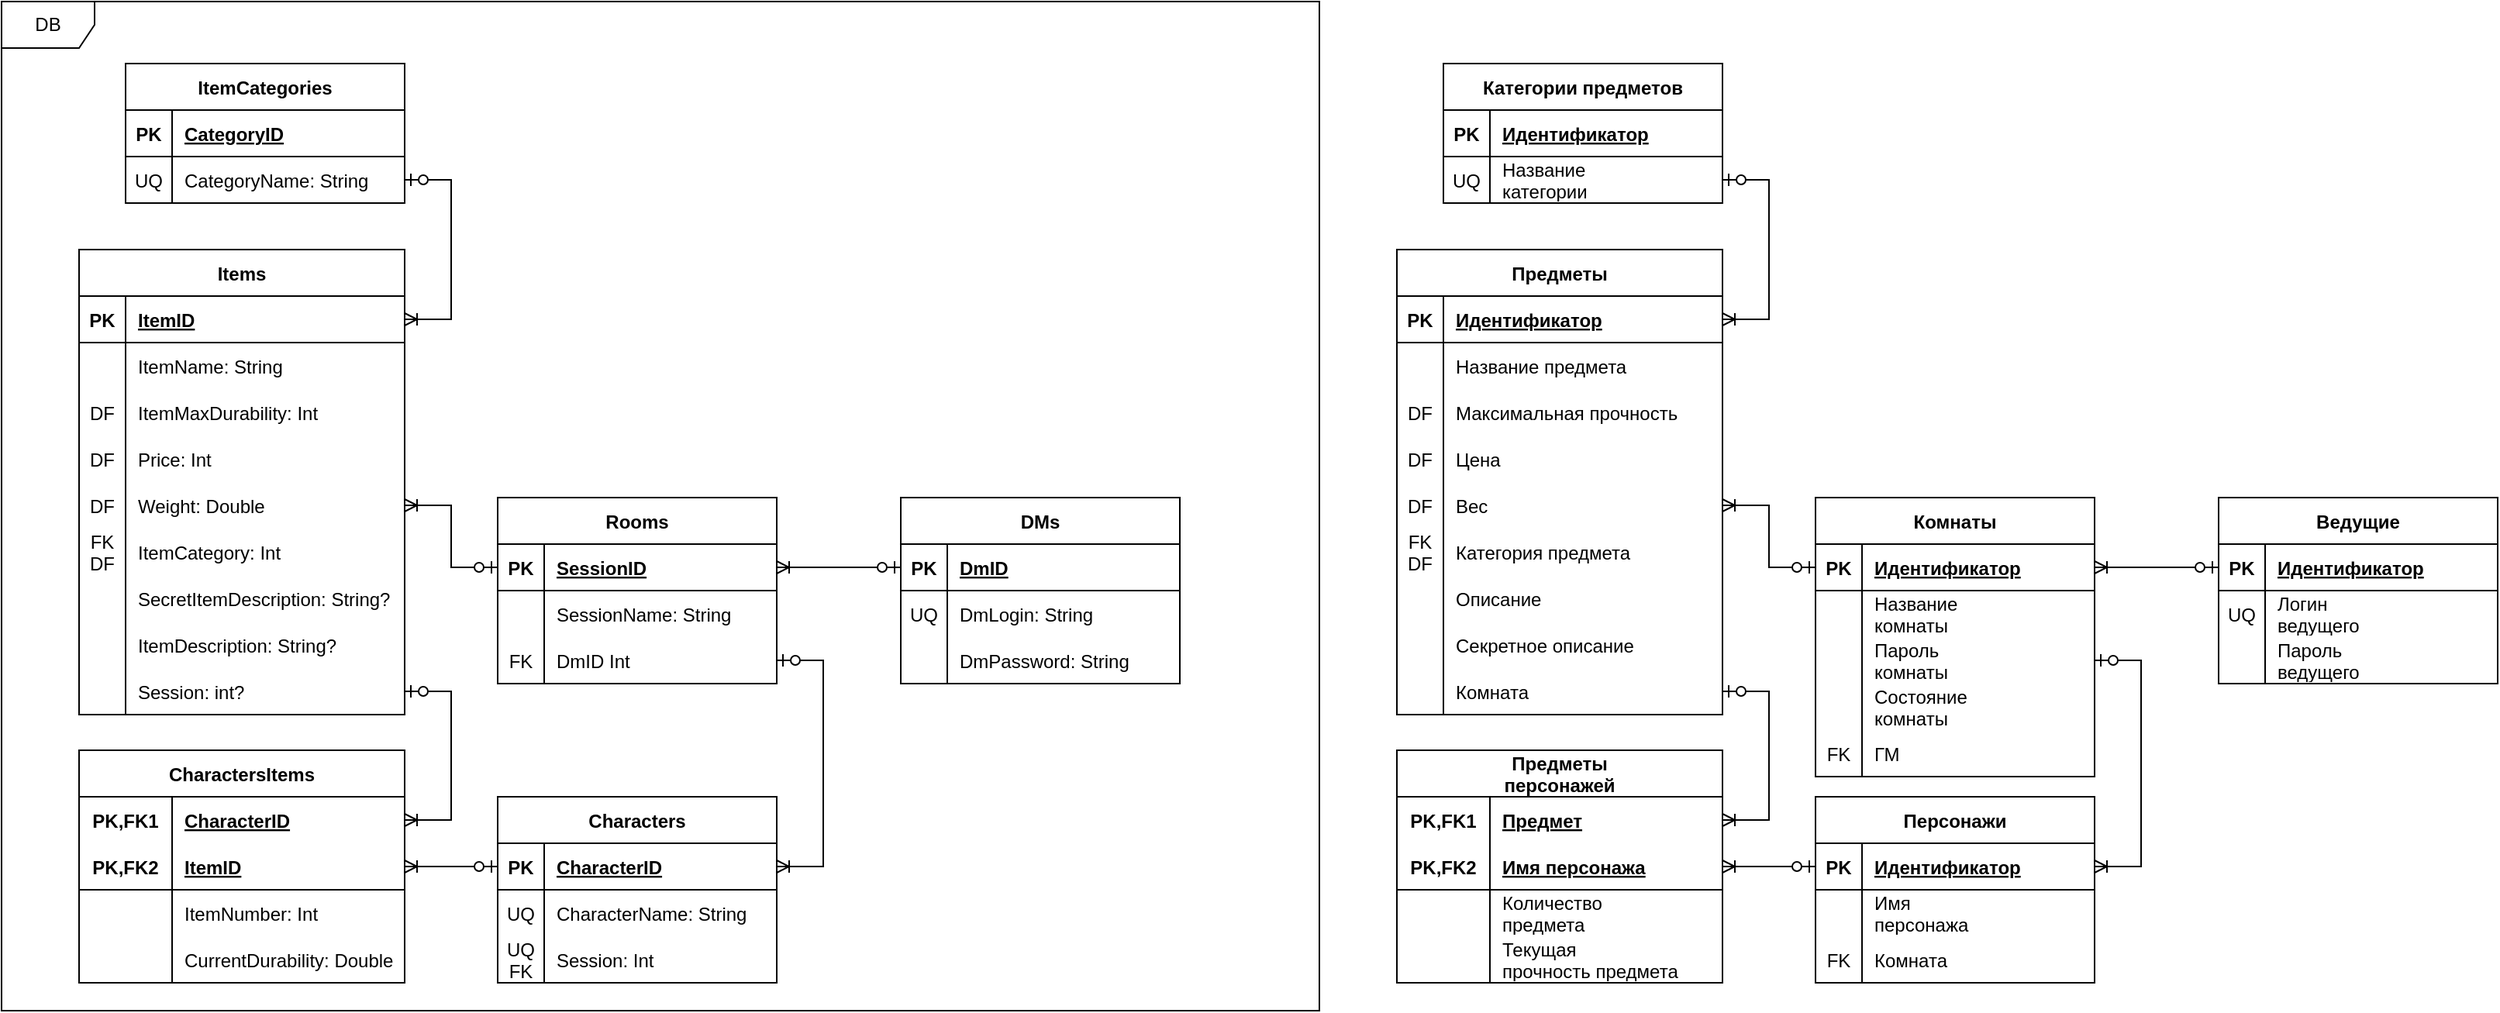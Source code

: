 <mxfile version="21.3.8" type="device">
  <diagram name="Page-1" id="c4acf3e9-155e-7222-9cf6-157b1a14988f">
    <mxGraphModel dx="1155" dy="653" grid="0" gridSize="10" guides="1" tooltips="1" connect="1" arrows="1" fold="1" page="1" pageScale="1" pageWidth="850" pageHeight="1100" background="none" math="0" shadow="0">
      <root>
        <mxCell id="0" />
        <mxCell id="1" parent="0" />
        <mxCell id="YHHfuSLydvviwbBUo5Nz-66" value="DB" style="shape=umlFrame;whiteSpace=wrap;html=1;" parent="1" vertex="1">
          <mxGeometry width="850" height="651" as="geometry" />
        </mxCell>
        <mxCell id="YHHfuSLydvviwbBUo5Nz-67" value="ItemCategories" style="shape=table;startSize=30;container=1;collapsible=1;childLayout=tableLayout;fixedRows=1;rowLines=0;fontStyle=1;align=center;resizeLast=1;" parent="1" vertex="1">
          <mxGeometry x="80" y="40" width="180" height="90" as="geometry" />
        </mxCell>
        <mxCell id="YHHfuSLydvviwbBUo5Nz-68" value="" style="shape=tableRow;horizontal=0;startSize=0;swimlaneHead=0;swimlaneBody=0;fillColor=none;collapsible=0;dropTarget=0;points=[[0,0.5],[1,0.5]];portConstraint=eastwest;top=0;left=0;right=0;bottom=1;" parent="YHHfuSLydvviwbBUo5Nz-67" vertex="1">
          <mxGeometry y="30" width="180" height="30" as="geometry" />
        </mxCell>
        <mxCell id="YHHfuSLydvviwbBUo5Nz-69" value="PK" style="shape=partialRectangle;connectable=0;fillColor=none;top=0;left=0;bottom=0;right=0;fontStyle=1;overflow=hidden;" parent="YHHfuSLydvviwbBUo5Nz-68" vertex="1">
          <mxGeometry width="30" height="30" as="geometry">
            <mxRectangle width="30" height="30" as="alternateBounds" />
          </mxGeometry>
        </mxCell>
        <mxCell id="YHHfuSLydvviwbBUo5Nz-70" value="CategoryID" style="shape=partialRectangle;connectable=0;fillColor=none;top=0;left=0;bottom=0;right=0;align=left;spacingLeft=6;fontStyle=5;overflow=hidden;" parent="YHHfuSLydvviwbBUo5Nz-68" vertex="1">
          <mxGeometry x="30" width="150" height="30" as="geometry">
            <mxRectangle width="150" height="30" as="alternateBounds" />
          </mxGeometry>
        </mxCell>
        <mxCell id="YHHfuSLydvviwbBUo5Nz-71" value="" style="shape=tableRow;horizontal=0;startSize=0;swimlaneHead=0;swimlaneBody=0;fillColor=none;collapsible=0;dropTarget=0;points=[[0,0.5],[1,0.5]];portConstraint=eastwest;top=0;left=0;right=0;bottom=0;" parent="YHHfuSLydvviwbBUo5Nz-67" vertex="1">
          <mxGeometry y="60" width="180" height="30" as="geometry" />
        </mxCell>
        <mxCell id="YHHfuSLydvviwbBUo5Nz-72" value="UQ" style="shape=partialRectangle;connectable=0;fillColor=none;top=0;left=0;bottom=0;right=0;editable=1;overflow=hidden;" parent="YHHfuSLydvviwbBUo5Nz-71" vertex="1">
          <mxGeometry width="30" height="30" as="geometry">
            <mxRectangle width="30" height="30" as="alternateBounds" />
          </mxGeometry>
        </mxCell>
        <mxCell id="YHHfuSLydvviwbBUo5Nz-73" value="CategoryName: String" style="shape=partialRectangle;connectable=0;fillColor=none;top=0;left=0;bottom=0;right=0;align=left;spacingLeft=6;overflow=hidden;" parent="YHHfuSLydvviwbBUo5Nz-71" vertex="1">
          <mxGeometry x="30" width="150" height="30" as="geometry">
            <mxRectangle width="150" height="30" as="alternateBounds" />
          </mxGeometry>
        </mxCell>
        <mxCell id="YHHfuSLydvviwbBUo5Nz-80" value="Items" style="shape=table;startSize=30;container=1;collapsible=1;childLayout=tableLayout;fixedRows=1;rowLines=0;fontStyle=1;align=center;resizeLast=1;" parent="1" vertex="1">
          <mxGeometry x="50" y="160" width="210" height="300" as="geometry" />
        </mxCell>
        <mxCell id="YHHfuSLydvviwbBUo5Nz-81" value="" style="shape=tableRow;horizontal=0;startSize=0;swimlaneHead=0;swimlaneBody=0;fillColor=none;collapsible=0;dropTarget=0;points=[[0,0.5],[1,0.5]];portConstraint=eastwest;top=0;left=0;right=0;bottom=1;" parent="YHHfuSLydvviwbBUo5Nz-80" vertex="1">
          <mxGeometry y="30" width="210" height="30" as="geometry" />
        </mxCell>
        <mxCell id="YHHfuSLydvviwbBUo5Nz-82" value="PK" style="shape=partialRectangle;connectable=0;fillColor=none;top=0;left=0;bottom=0;right=0;fontStyle=1;overflow=hidden;" parent="YHHfuSLydvviwbBUo5Nz-81" vertex="1">
          <mxGeometry width="30" height="30" as="geometry">
            <mxRectangle width="30" height="30" as="alternateBounds" />
          </mxGeometry>
        </mxCell>
        <mxCell id="YHHfuSLydvviwbBUo5Nz-83" value="ItemID" style="shape=partialRectangle;connectable=0;fillColor=none;top=0;left=0;bottom=0;right=0;align=left;spacingLeft=6;fontStyle=5;overflow=hidden;" parent="YHHfuSLydvviwbBUo5Nz-81" vertex="1">
          <mxGeometry x="30" width="180" height="30" as="geometry">
            <mxRectangle width="180" height="30" as="alternateBounds" />
          </mxGeometry>
        </mxCell>
        <mxCell id="YHHfuSLydvviwbBUo5Nz-84" value="" style="shape=tableRow;horizontal=0;startSize=0;swimlaneHead=0;swimlaneBody=0;fillColor=none;collapsible=0;dropTarget=0;points=[[0,0.5],[1,0.5]];portConstraint=eastwest;top=0;left=0;right=0;bottom=0;" parent="YHHfuSLydvviwbBUo5Nz-80" vertex="1">
          <mxGeometry y="60" width="210" height="30" as="geometry" />
        </mxCell>
        <mxCell id="YHHfuSLydvviwbBUo5Nz-85" value="" style="shape=partialRectangle;connectable=0;fillColor=none;top=0;left=0;bottom=0;right=0;editable=1;overflow=hidden;" parent="YHHfuSLydvviwbBUo5Nz-84" vertex="1">
          <mxGeometry width="30" height="30" as="geometry">
            <mxRectangle width="30" height="30" as="alternateBounds" />
          </mxGeometry>
        </mxCell>
        <mxCell id="YHHfuSLydvviwbBUo5Nz-86" value="ItemName: String" style="shape=partialRectangle;connectable=0;fillColor=none;top=0;left=0;bottom=0;right=0;align=left;spacingLeft=6;overflow=hidden;" parent="YHHfuSLydvviwbBUo5Nz-84" vertex="1">
          <mxGeometry x="30" width="180" height="30" as="geometry">
            <mxRectangle width="180" height="30" as="alternateBounds" />
          </mxGeometry>
        </mxCell>
        <mxCell id="YHHfuSLydvviwbBUo5Nz-87" value="" style="shape=tableRow;horizontal=0;startSize=0;swimlaneHead=0;swimlaneBody=0;fillColor=none;collapsible=0;dropTarget=0;points=[[0,0.5],[1,0.5]];portConstraint=eastwest;top=0;left=0;right=0;bottom=0;" parent="YHHfuSLydvviwbBUo5Nz-80" vertex="1">
          <mxGeometry y="90" width="210" height="30" as="geometry" />
        </mxCell>
        <mxCell id="YHHfuSLydvviwbBUo5Nz-88" value="DF" style="shape=partialRectangle;connectable=0;fillColor=none;top=0;left=0;bottom=0;right=0;editable=1;overflow=hidden;" parent="YHHfuSLydvviwbBUo5Nz-87" vertex="1">
          <mxGeometry width="30" height="30" as="geometry">
            <mxRectangle width="30" height="30" as="alternateBounds" />
          </mxGeometry>
        </mxCell>
        <mxCell id="YHHfuSLydvviwbBUo5Nz-89" value="ItemMaxDurability: Int" style="shape=partialRectangle;connectable=0;fillColor=none;top=0;left=0;bottom=0;right=0;align=left;spacingLeft=6;overflow=hidden;" parent="YHHfuSLydvviwbBUo5Nz-87" vertex="1">
          <mxGeometry x="30" width="180" height="30" as="geometry">
            <mxRectangle width="180" height="30" as="alternateBounds" />
          </mxGeometry>
        </mxCell>
        <mxCell id="YHHfuSLydvviwbBUo5Nz-90" value="" style="shape=tableRow;horizontal=0;startSize=0;swimlaneHead=0;swimlaneBody=0;fillColor=none;collapsible=0;dropTarget=0;points=[[0,0.5],[1,0.5]];portConstraint=eastwest;top=0;left=0;right=0;bottom=0;" parent="YHHfuSLydvviwbBUo5Nz-80" vertex="1">
          <mxGeometry y="120" width="210" height="30" as="geometry" />
        </mxCell>
        <mxCell id="YHHfuSLydvviwbBUo5Nz-91" value="DF" style="shape=partialRectangle;connectable=0;fillColor=none;top=0;left=0;bottom=0;right=0;editable=1;overflow=hidden;" parent="YHHfuSLydvviwbBUo5Nz-90" vertex="1">
          <mxGeometry width="30" height="30" as="geometry">
            <mxRectangle width="30" height="30" as="alternateBounds" />
          </mxGeometry>
        </mxCell>
        <mxCell id="YHHfuSLydvviwbBUo5Nz-92" value="Price: Int" style="shape=partialRectangle;connectable=0;fillColor=none;top=0;left=0;bottom=0;right=0;align=left;spacingLeft=6;overflow=hidden;" parent="YHHfuSLydvviwbBUo5Nz-90" vertex="1">
          <mxGeometry x="30" width="180" height="30" as="geometry">
            <mxRectangle width="180" height="30" as="alternateBounds" />
          </mxGeometry>
        </mxCell>
        <mxCell id="YHHfuSLydvviwbBUo5Nz-93" value="" style="shape=tableRow;horizontal=0;startSize=0;swimlaneHead=0;swimlaneBody=0;fillColor=none;collapsible=0;dropTarget=0;points=[[0,0.5],[1,0.5]];portConstraint=eastwest;top=0;left=0;right=0;bottom=0;" parent="YHHfuSLydvviwbBUo5Nz-80" vertex="1">
          <mxGeometry y="150" width="210" height="30" as="geometry" />
        </mxCell>
        <mxCell id="YHHfuSLydvviwbBUo5Nz-94" value="DF" style="shape=partialRectangle;connectable=0;fillColor=none;top=0;left=0;bottom=0;right=0;editable=1;overflow=hidden;" parent="YHHfuSLydvviwbBUo5Nz-93" vertex="1">
          <mxGeometry width="30" height="30" as="geometry">
            <mxRectangle width="30" height="30" as="alternateBounds" />
          </mxGeometry>
        </mxCell>
        <mxCell id="YHHfuSLydvviwbBUo5Nz-95" value="Weight: Double" style="shape=partialRectangle;connectable=0;fillColor=none;top=0;left=0;bottom=0;right=0;align=left;spacingLeft=6;overflow=hidden;" parent="YHHfuSLydvviwbBUo5Nz-93" vertex="1">
          <mxGeometry x="30" width="180" height="30" as="geometry">
            <mxRectangle width="180" height="30" as="alternateBounds" />
          </mxGeometry>
        </mxCell>
        <mxCell id="YHHfuSLydvviwbBUo5Nz-96" value="" style="shape=tableRow;horizontal=0;startSize=0;swimlaneHead=0;swimlaneBody=0;fillColor=none;collapsible=0;dropTarget=0;points=[[0,0.5],[1,0.5]];portConstraint=eastwest;top=0;left=0;right=0;bottom=0;" parent="YHHfuSLydvviwbBUo5Nz-80" vertex="1">
          <mxGeometry y="180" width="210" height="30" as="geometry" />
        </mxCell>
        <mxCell id="YHHfuSLydvviwbBUo5Nz-97" value="FK&#xa;DF" style="shape=partialRectangle;connectable=0;fillColor=none;top=0;left=0;bottom=0;right=0;editable=1;overflow=hidden;" parent="YHHfuSLydvviwbBUo5Nz-96" vertex="1">
          <mxGeometry width="30" height="30" as="geometry">
            <mxRectangle width="30" height="30" as="alternateBounds" />
          </mxGeometry>
        </mxCell>
        <mxCell id="YHHfuSLydvviwbBUo5Nz-98" value="ItemCategory: Int" style="shape=partialRectangle;connectable=0;fillColor=none;top=0;left=0;bottom=0;right=0;align=left;spacingLeft=6;overflow=hidden;" parent="YHHfuSLydvviwbBUo5Nz-96" vertex="1">
          <mxGeometry x="30" width="180" height="30" as="geometry">
            <mxRectangle width="180" height="30" as="alternateBounds" />
          </mxGeometry>
        </mxCell>
        <mxCell id="5GeJG0-YzMfBoGwI85q9-1" value="" style="shape=tableRow;horizontal=0;startSize=0;swimlaneHead=0;swimlaneBody=0;fillColor=none;collapsible=0;dropTarget=0;points=[[0,0.5],[1,0.5]];portConstraint=eastwest;top=0;left=0;right=0;bottom=0;" parent="YHHfuSLydvviwbBUo5Nz-80" vertex="1">
          <mxGeometry y="210" width="210" height="30" as="geometry" />
        </mxCell>
        <mxCell id="5GeJG0-YzMfBoGwI85q9-2" value="" style="shape=partialRectangle;connectable=0;fillColor=none;top=0;left=0;bottom=0;right=0;editable=1;overflow=hidden;" parent="5GeJG0-YzMfBoGwI85q9-1" vertex="1">
          <mxGeometry width="30" height="30" as="geometry">
            <mxRectangle width="30" height="30" as="alternateBounds" />
          </mxGeometry>
        </mxCell>
        <mxCell id="5GeJG0-YzMfBoGwI85q9-3" value="SecretItemDescription: String?" style="shape=partialRectangle;connectable=0;fillColor=none;top=0;left=0;bottom=0;right=0;align=left;spacingLeft=6;overflow=hidden;" parent="5GeJG0-YzMfBoGwI85q9-1" vertex="1">
          <mxGeometry x="30" width="180" height="30" as="geometry">
            <mxRectangle width="180" height="30" as="alternateBounds" />
          </mxGeometry>
        </mxCell>
        <mxCell id="YHHfuSLydvviwbBUo5Nz-99" value="" style="shape=tableRow;horizontal=0;startSize=0;swimlaneHead=0;swimlaneBody=0;fillColor=none;collapsible=0;dropTarget=0;points=[[0,0.5],[1,0.5]];portConstraint=eastwest;top=0;left=0;right=0;bottom=0;" parent="YHHfuSLydvviwbBUo5Nz-80" vertex="1">
          <mxGeometry y="240" width="210" height="30" as="geometry" />
        </mxCell>
        <mxCell id="YHHfuSLydvviwbBUo5Nz-100" value="" style="shape=partialRectangle;connectable=0;fillColor=none;top=0;left=0;bottom=0;right=0;editable=1;overflow=hidden;" parent="YHHfuSLydvviwbBUo5Nz-99" vertex="1">
          <mxGeometry width="30" height="30" as="geometry">
            <mxRectangle width="30" height="30" as="alternateBounds" />
          </mxGeometry>
        </mxCell>
        <mxCell id="YHHfuSLydvviwbBUo5Nz-101" value="ItemDescription: String?" style="shape=partialRectangle;connectable=0;fillColor=none;top=0;left=0;bottom=0;right=0;align=left;spacingLeft=6;overflow=hidden;" parent="YHHfuSLydvviwbBUo5Nz-99" vertex="1">
          <mxGeometry x="30" width="180" height="30" as="geometry">
            <mxRectangle width="180" height="30" as="alternateBounds" />
          </mxGeometry>
        </mxCell>
        <mxCell id="V3G9GHO6WLekc8sgnRj2-1" value="" style="shape=tableRow;horizontal=0;startSize=0;swimlaneHead=0;swimlaneBody=0;fillColor=none;collapsible=0;dropTarget=0;points=[[0,0.5],[1,0.5]];portConstraint=eastwest;top=0;left=0;right=0;bottom=0;" parent="YHHfuSLydvviwbBUo5Nz-80" vertex="1">
          <mxGeometry y="270" width="210" height="30" as="geometry" />
        </mxCell>
        <mxCell id="V3G9GHO6WLekc8sgnRj2-2" value="" style="shape=partialRectangle;connectable=0;fillColor=none;top=0;left=0;bottom=0;right=0;editable=1;overflow=hidden;" parent="V3G9GHO6WLekc8sgnRj2-1" vertex="1">
          <mxGeometry width="30" height="30" as="geometry">
            <mxRectangle width="30" height="30" as="alternateBounds" />
          </mxGeometry>
        </mxCell>
        <mxCell id="V3G9GHO6WLekc8sgnRj2-3" value="Session: int?" style="shape=partialRectangle;connectable=0;fillColor=none;top=0;left=0;bottom=0;right=0;align=left;spacingLeft=6;overflow=hidden;" parent="V3G9GHO6WLekc8sgnRj2-1" vertex="1">
          <mxGeometry x="30" width="180" height="30" as="geometry">
            <mxRectangle width="180" height="30" as="alternateBounds" />
          </mxGeometry>
        </mxCell>
        <mxCell id="YHHfuSLydvviwbBUo5Nz-128" value="DMs" style="shape=table;startSize=30;container=1;collapsible=1;childLayout=tableLayout;fixedRows=1;rowLines=0;fontStyle=1;align=center;resizeLast=1;" parent="1" vertex="1">
          <mxGeometry x="580" y="320" width="180" height="120" as="geometry" />
        </mxCell>
        <mxCell id="YHHfuSLydvviwbBUo5Nz-129" value="" style="shape=tableRow;horizontal=0;startSize=0;swimlaneHead=0;swimlaneBody=0;fillColor=none;collapsible=0;dropTarget=0;points=[[0,0.5],[1,0.5]];portConstraint=eastwest;top=0;left=0;right=0;bottom=1;" parent="YHHfuSLydvviwbBUo5Nz-128" vertex="1">
          <mxGeometry y="30" width="180" height="30" as="geometry" />
        </mxCell>
        <mxCell id="YHHfuSLydvviwbBUo5Nz-130" value="PK" style="shape=partialRectangle;connectable=0;fillColor=none;top=0;left=0;bottom=0;right=0;fontStyle=1;overflow=hidden;" parent="YHHfuSLydvviwbBUo5Nz-129" vertex="1">
          <mxGeometry width="30" height="30" as="geometry">
            <mxRectangle width="30" height="30" as="alternateBounds" />
          </mxGeometry>
        </mxCell>
        <mxCell id="YHHfuSLydvviwbBUo5Nz-131" value="DmID" style="shape=partialRectangle;connectable=0;fillColor=none;top=0;left=0;bottom=0;right=0;align=left;spacingLeft=6;fontStyle=5;overflow=hidden;" parent="YHHfuSLydvviwbBUo5Nz-129" vertex="1">
          <mxGeometry x="30" width="150" height="30" as="geometry">
            <mxRectangle width="150" height="30" as="alternateBounds" />
          </mxGeometry>
        </mxCell>
        <mxCell id="YHHfuSLydvviwbBUo5Nz-132" value="" style="shape=tableRow;horizontal=0;startSize=0;swimlaneHead=0;swimlaneBody=0;fillColor=none;collapsible=0;dropTarget=0;points=[[0,0.5],[1,0.5]];portConstraint=eastwest;top=0;left=0;right=0;bottom=0;" parent="YHHfuSLydvviwbBUo5Nz-128" vertex="1">
          <mxGeometry y="60" width="180" height="30" as="geometry" />
        </mxCell>
        <mxCell id="YHHfuSLydvviwbBUo5Nz-133" value="UQ" style="shape=partialRectangle;connectable=0;fillColor=none;top=0;left=0;bottom=0;right=0;editable=1;overflow=hidden;" parent="YHHfuSLydvviwbBUo5Nz-132" vertex="1">
          <mxGeometry width="30" height="30" as="geometry">
            <mxRectangle width="30" height="30" as="alternateBounds" />
          </mxGeometry>
        </mxCell>
        <mxCell id="YHHfuSLydvviwbBUo5Nz-134" value="DmLogin: String" style="shape=partialRectangle;connectable=0;fillColor=none;top=0;left=0;bottom=0;right=0;align=left;spacingLeft=6;overflow=hidden;" parent="YHHfuSLydvviwbBUo5Nz-132" vertex="1">
          <mxGeometry x="30" width="150" height="30" as="geometry">
            <mxRectangle width="150" height="30" as="alternateBounds" />
          </mxGeometry>
        </mxCell>
        <mxCell id="YHHfuSLydvviwbBUo5Nz-135" value="" style="shape=tableRow;horizontal=0;startSize=0;swimlaneHead=0;swimlaneBody=0;fillColor=none;collapsible=0;dropTarget=0;points=[[0,0.5],[1,0.5]];portConstraint=eastwest;top=0;left=0;right=0;bottom=0;" parent="YHHfuSLydvviwbBUo5Nz-128" vertex="1">
          <mxGeometry y="90" width="180" height="30" as="geometry" />
        </mxCell>
        <mxCell id="YHHfuSLydvviwbBUo5Nz-136" value="" style="shape=partialRectangle;connectable=0;fillColor=none;top=0;left=0;bottom=0;right=0;editable=1;overflow=hidden;" parent="YHHfuSLydvviwbBUo5Nz-135" vertex="1">
          <mxGeometry width="30" height="30" as="geometry">
            <mxRectangle width="30" height="30" as="alternateBounds" />
          </mxGeometry>
        </mxCell>
        <mxCell id="YHHfuSLydvviwbBUo5Nz-137" value="DmPassword: String" style="shape=partialRectangle;connectable=0;fillColor=none;top=0;left=0;bottom=0;right=0;align=left;spacingLeft=6;overflow=hidden;" parent="YHHfuSLydvviwbBUo5Nz-135" vertex="1">
          <mxGeometry x="30" width="150" height="30" as="geometry">
            <mxRectangle width="150" height="30" as="alternateBounds" />
          </mxGeometry>
        </mxCell>
        <mxCell id="YHHfuSLydvviwbBUo5Nz-141" value="Rooms" style="shape=table;startSize=30;container=1;collapsible=1;childLayout=tableLayout;fixedRows=1;rowLines=0;fontStyle=1;align=center;resizeLast=1;" parent="1" vertex="1">
          <mxGeometry x="320" y="320" width="180" height="120" as="geometry" />
        </mxCell>
        <mxCell id="YHHfuSLydvviwbBUo5Nz-142" value="" style="shape=tableRow;horizontal=0;startSize=0;swimlaneHead=0;swimlaneBody=0;fillColor=none;collapsible=0;dropTarget=0;points=[[0,0.5],[1,0.5]];portConstraint=eastwest;top=0;left=0;right=0;bottom=1;" parent="YHHfuSLydvviwbBUo5Nz-141" vertex="1">
          <mxGeometry y="30" width="180" height="30" as="geometry" />
        </mxCell>
        <mxCell id="YHHfuSLydvviwbBUo5Nz-143" value="PK" style="shape=partialRectangle;connectable=0;fillColor=none;top=0;left=0;bottom=0;right=0;fontStyle=1;overflow=hidden;" parent="YHHfuSLydvviwbBUo5Nz-142" vertex="1">
          <mxGeometry width="30" height="30" as="geometry">
            <mxRectangle width="30" height="30" as="alternateBounds" />
          </mxGeometry>
        </mxCell>
        <mxCell id="YHHfuSLydvviwbBUo5Nz-144" value="SessionID" style="shape=partialRectangle;connectable=0;fillColor=none;top=0;left=0;bottom=0;right=0;align=left;spacingLeft=6;fontStyle=5;overflow=hidden;" parent="YHHfuSLydvviwbBUo5Nz-142" vertex="1">
          <mxGeometry x="30" width="150" height="30" as="geometry">
            <mxRectangle width="150" height="30" as="alternateBounds" />
          </mxGeometry>
        </mxCell>
        <mxCell id="YHHfuSLydvviwbBUo5Nz-145" value="" style="shape=tableRow;horizontal=0;startSize=0;swimlaneHead=0;swimlaneBody=0;fillColor=none;collapsible=0;dropTarget=0;points=[[0,0.5],[1,0.5]];portConstraint=eastwest;top=0;left=0;right=0;bottom=0;" parent="YHHfuSLydvviwbBUo5Nz-141" vertex="1">
          <mxGeometry y="60" width="180" height="30" as="geometry" />
        </mxCell>
        <mxCell id="YHHfuSLydvviwbBUo5Nz-146" value="" style="shape=partialRectangle;connectable=0;fillColor=none;top=0;left=0;bottom=0;right=0;editable=1;overflow=hidden;" parent="YHHfuSLydvviwbBUo5Nz-145" vertex="1">
          <mxGeometry width="30" height="30" as="geometry">
            <mxRectangle width="30" height="30" as="alternateBounds" />
          </mxGeometry>
        </mxCell>
        <mxCell id="YHHfuSLydvviwbBUo5Nz-147" value="SessionName: String" style="shape=partialRectangle;connectable=0;fillColor=none;top=0;left=0;bottom=0;right=0;align=left;spacingLeft=6;overflow=hidden;" parent="YHHfuSLydvviwbBUo5Nz-145" vertex="1">
          <mxGeometry x="30" width="150" height="30" as="geometry">
            <mxRectangle width="150" height="30" as="alternateBounds" />
          </mxGeometry>
        </mxCell>
        <mxCell id="YHHfuSLydvviwbBUo5Nz-148" value="" style="shape=tableRow;horizontal=0;startSize=0;swimlaneHead=0;swimlaneBody=0;fillColor=none;collapsible=0;dropTarget=0;points=[[0,0.5],[1,0.5]];portConstraint=eastwest;top=0;left=0;right=0;bottom=0;" parent="YHHfuSLydvviwbBUo5Nz-141" vertex="1">
          <mxGeometry y="90" width="180" height="30" as="geometry" />
        </mxCell>
        <mxCell id="YHHfuSLydvviwbBUo5Nz-149" value="FK" style="shape=partialRectangle;connectable=0;fillColor=none;top=0;left=0;bottom=0;right=0;editable=1;overflow=hidden;" parent="YHHfuSLydvviwbBUo5Nz-148" vertex="1">
          <mxGeometry width="30" height="30" as="geometry">
            <mxRectangle width="30" height="30" as="alternateBounds" />
          </mxGeometry>
        </mxCell>
        <mxCell id="YHHfuSLydvviwbBUo5Nz-150" value="DmID Int" style="shape=partialRectangle;connectable=0;fillColor=none;top=0;left=0;bottom=0;right=0;align=left;spacingLeft=6;overflow=hidden;" parent="YHHfuSLydvviwbBUo5Nz-148" vertex="1">
          <mxGeometry x="30" width="150" height="30" as="geometry">
            <mxRectangle width="150" height="30" as="alternateBounds" />
          </mxGeometry>
        </mxCell>
        <mxCell id="YHHfuSLydvviwbBUo5Nz-154" value="Characters" style="shape=table;startSize=30;container=1;collapsible=1;childLayout=tableLayout;fixedRows=1;rowLines=0;fontStyle=1;align=center;resizeLast=1;" parent="1" vertex="1">
          <mxGeometry x="320" y="513" width="180" height="120" as="geometry" />
        </mxCell>
        <mxCell id="YHHfuSLydvviwbBUo5Nz-155" value="" style="shape=tableRow;horizontal=0;startSize=0;swimlaneHead=0;swimlaneBody=0;fillColor=none;collapsible=0;dropTarget=0;points=[[0,0.5],[1,0.5]];portConstraint=eastwest;top=0;left=0;right=0;bottom=1;" parent="YHHfuSLydvviwbBUo5Nz-154" vertex="1">
          <mxGeometry y="30" width="180" height="30" as="geometry" />
        </mxCell>
        <mxCell id="YHHfuSLydvviwbBUo5Nz-156" value="PK" style="shape=partialRectangle;connectable=0;fillColor=none;top=0;left=0;bottom=0;right=0;fontStyle=1;overflow=hidden;" parent="YHHfuSLydvviwbBUo5Nz-155" vertex="1">
          <mxGeometry width="30" height="30" as="geometry">
            <mxRectangle width="30" height="30" as="alternateBounds" />
          </mxGeometry>
        </mxCell>
        <mxCell id="YHHfuSLydvviwbBUo5Nz-157" value="CharacterID" style="shape=partialRectangle;connectable=0;fillColor=none;top=0;left=0;bottom=0;right=0;align=left;spacingLeft=6;fontStyle=5;overflow=hidden;" parent="YHHfuSLydvviwbBUo5Nz-155" vertex="1">
          <mxGeometry x="30" width="150" height="30" as="geometry">
            <mxRectangle width="150" height="30" as="alternateBounds" />
          </mxGeometry>
        </mxCell>
        <mxCell id="YHHfuSLydvviwbBUo5Nz-158" value="" style="shape=tableRow;horizontal=0;startSize=0;swimlaneHead=0;swimlaneBody=0;fillColor=none;collapsible=0;dropTarget=0;points=[[0,0.5],[1,0.5]];portConstraint=eastwest;top=0;left=0;right=0;bottom=0;" parent="YHHfuSLydvviwbBUo5Nz-154" vertex="1">
          <mxGeometry y="60" width="180" height="30" as="geometry" />
        </mxCell>
        <mxCell id="YHHfuSLydvviwbBUo5Nz-159" value="UQ" style="shape=partialRectangle;connectable=0;fillColor=none;top=0;left=0;bottom=0;right=0;editable=1;overflow=hidden;" parent="YHHfuSLydvviwbBUo5Nz-158" vertex="1">
          <mxGeometry width="30" height="30" as="geometry">
            <mxRectangle width="30" height="30" as="alternateBounds" />
          </mxGeometry>
        </mxCell>
        <mxCell id="YHHfuSLydvviwbBUo5Nz-160" value="CharacterName: String" style="shape=partialRectangle;connectable=0;fillColor=none;top=0;left=0;bottom=0;right=0;align=left;spacingLeft=6;overflow=hidden;" parent="YHHfuSLydvviwbBUo5Nz-158" vertex="1">
          <mxGeometry x="30" width="150" height="30" as="geometry">
            <mxRectangle width="150" height="30" as="alternateBounds" />
          </mxGeometry>
        </mxCell>
        <mxCell id="YHHfuSLydvviwbBUo5Nz-161" value="" style="shape=tableRow;horizontal=0;startSize=0;swimlaneHead=0;swimlaneBody=0;fillColor=none;collapsible=0;dropTarget=0;points=[[0,0.5],[1,0.5]];portConstraint=eastwest;top=0;left=0;right=0;bottom=0;" parent="YHHfuSLydvviwbBUo5Nz-154" vertex="1">
          <mxGeometry y="90" width="180" height="30" as="geometry" />
        </mxCell>
        <mxCell id="YHHfuSLydvviwbBUo5Nz-162" value="UQ&#xa;FK" style="shape=partialRectangle;connectable=0;fillColor=none;top=0;left=0;bottom=0;right=0;editable=1;overflow=hidden;" parent="YHHfuSLydvviwbBUo5Nz-161" vertex="1">
          <mxGeometry width="30" height="30" as="geometry">
            <mxRectangle width="30" height="30" as="alternateBounds" />
          </mxGeometry>
        </mxCell>
        <mxCell id="YHHfuSLydvviwbBUo5Nz-163" value="Session: Int" style="shape=partialRectangle;connectable=0;fillColor=none;top=0;left=0;bottom=0;right=0;align=left;spacingLeft=6;overflow=hidden;" parent="YHHfuSLydvviwbBUo5Nz-161" vertex="1">
          <mxGeometry x="30" width="150" height="30" as="geometry">
            <mxRectangle width="150" height="30" as="alternateBounds" />
          </mxGeometry>
        </mxCell>
        <mxCell id="YHHfuSLydvviwbBUo5Nz-167" value="CharactersItems" style="shape=table;startSize=30;container=1;collapsible=1;childLayout=tableLayout;fixedRows=1;rowLines=0;fontStyle=1;align=center;resizeLast=1;" parent="1" vertex="1">
          <mxGeometry x="50" y="483" width="210" height="150" as="geometry" />
        </mxCell>
        <mxCell id="YHHfuSLydvviwbBUo5Nz-168" value="" style="shape=tableRow;horizontal=0;startSize=0;swimlaneHead=0;swimlaneBody=0;fillColor=none;collapsible=0;dropTarget=0;points=[[0,0.5],[1,0.5]];portConstraint=eastwest;top=0;left=0;right=0;bottom=0;" parent="YHHfuSLydvviwbBUo5Nz-167" vertex="1">
          <mxGeometry y="30" width="210" height="30" as="geometry" />
        </mxCell>
        <mxCell id="YHHfuSLydvviwbBUo5Nz-169" value="PK,FK1" style="shape=partialRectangle;connectable=0;fillColor=none;top=0;left=0;bottom=0;right=0;fontStyle=1;overflow=hidden;" parent="YHHfuSLydvviwbBUo5Nz-168" vertex="1">
          <mxGeometry width="60" height="30" as="geometry">
            <mxRectangle width="60" height="30" as="alternateBounds" />
          </mxGeometry>
        </mxCell>
        <mxCell id="YHHfuSLydvviwbBUo5Nz-170" value="CharacterID" style="shape=partialRectangle;connectable=0;fillColor=none;top=0;left=0;bottom=0;right=0;align=left;spacingLeft=6;fontStyle=5;overflow=hidden;" parent="YHHfuSLydvviwbBUo5Nz-168" vertex="1">
          <mxGeometry x="60" width="150" height="30" as="geometry">
            <mxRectangle width="150" height="30" as="alternateBounds" />
          </mxGeometry>
        </mxCell>
        <mxCell id="YHHfuSLydvviwbBUo5Nz-171" value="" style="shape=tableRow;horizontal=0;startSize=0;swimlaneHead=0;swimlaneBody=0;fillColor=none;collapsible=0;dropTarget=0;points=[[0,0.5],[1,0.5]];portConstraint=eastwest;top=0;left=0;right=0;bottom=1;" parent="YHHfuSLydvviwbBUo5Nz-167" vertex="1">
          <mxGeometry y="60" width="210" height="30" as="geometry" />
        </mxCell>
        <mxCell id="YHHfuSLydvviwbBUo5Nz-172" value="PK,FK2" style="shape=partialRectangle;connectable=0;fillColor=none;top=0;left=0;bottom=0;right=0;fontStyle=1;overflow=hidden;" parent="YHHfuSLydvviwbBUo5Nz-171" vertex="1">
          <mxGeometry width="60" height="30" as="geometry">
            <mxRectangle width="60" height="30" as="alternateBounds" />
          </mxGeometry>
        </mxCell>
        <mxCell id="YHHfuSLydvviwbBUo5Nz-173" value="ItemID" style="shape=partialRectangle;connectable=0;fillColor=none;top=0;left=0;bottom=0;right=0;align=left;spacingLeft=6;fontStyle=5;overflow=hidden;" parent="YHHfuSLydvviwbBUo5Nz-171" vertex="1">
          <mxGeometry x="60" width="150" height="30" as="geometry">
            <mxRectangle width="150" height="30" as="alternateBounds" />
          </mxGeometry>
        </mxCell>
        <mxCell id="YHHfuSLydvviwbBUo5Nz-174" value="" style="shape=tableRow;horizontal=0;startSize=0;swimlaneHead=0;swimlaneBody=0;fillColor=none;collapsible=0;dropTarget=0;points=[[0,0.5],[1,0.5]];portConstraint=eastwest;top=0;left=0;right=0;bottom=0;" parent="YHHfuSLydvviwbBUo5Nz-167" vertex="1">
          <mxGeometry y="90" width="210" height="30" as="geometry" />
        </mxCell>
        <mxCell id="YHHfuSLydvviwbBUo5Nz-175" value="" style="shape=partialRectangle;connectable=0;fillColor=none;top=0;left=0;bottom=0;right=0;editable=1;overflow=hidden;" parent="YHHfuSLydvviwbBUo5Nz-174" vertex="1">
          <mxGeometry width="60" height="30" as="geometry">
            <mxRectangle width="60" height="30" as="alternateBounds" />
          </mxGeometry>
        </mxCell>
        <mxCell id="YHHfuSLydvviwbBUo5Nz-176" value="ItemNumber: Int" style="shape=partialRectangle;connectable=0;fillColor=none;top=0;left=0;bottom=0;right=0;align=left;spacingLeft=6;overflow=hidden;" parent="YHHfuSLydvviwbBUo5Nz-174" vertex="1">
          <mxGeometry x="60" width="150" height="30" as="geometry">
            <mxRectangle width="150" height="30" as="alternateBounds" />
          </mxGeometry>
        </mxCell>
        <mxCell id="YHHfuSLydvviwbBUo5Nz-177" value="" style="shape=tableRow;horizontal=0;startSize=0;swimlaneHead=0;swimlaneBody=0;fillColor=none;collapsible=0;dropTarget=0;points=[[0,0.5],[1,0.5]];portConstraint=eastwest;top=0;left=0;right=0;bottom=0;" parent="YHHfuSLydvviwbBUo5Nz-167" vertex="1">
          <mxGeometry y="120" width="210" height="30" as="geometry" />
        </mxCell>
        <mxCell id="YHHfuSLydvviwbBUo5Nz-178" value="" style="shape=partialRectangle;connectable=0;fillColor=none;top=0;left=0;bottom=0;right=0;editable=1;overflow=hidden;" parent="YHHfuSLydvviwbBUo5Nz-177" vertex="1">
          <mxGeometry width="60" height="30" as="geometry">
            <mxRectangle width="60" height="30" as="alternateBounds" />
          </mxGeometry>
        </mxCell>
        <mxCell id="YHHfuSLydvviwbBUo5Nz-179" value="CurrentDurability: Double" style="shape=partialRectangle;connectable=0;fillColor=none;top=0;left=0;bottom=0;right=0;align=left;spacingLeft=6;overflow=hidden;" parent="YHHfuSLydvviwbBUo5Nz-177" vertex="1">
          <mxGeometry x="60" width="150" height="30" as="geometry">
            <mxRectangle width="150" height="30" as="alternateBounds" />
          </mxGeometry>
        </mxCell>
        <mxCell id="YHHfuSLydvviwbBUo5Nz-180" value="" style="edgeStyle=entityRelationEdgeStyle;fontSize=12;html=1;endArrow=ERoneToMany;startArrow=ERzeroToOne;rounded=0;exitX=0;exitY=0.5;exitDx=0;exitDy=0;entryX=1;entryY=0.5;entryDx=0;entryDy=0;" parent="1" source="YHHfuSLydvviwbBUo5Nz-129" target="YHHfuSLydvviwbBUo5Nz-142" edge="1">
          <mxGeometry width="100" height="100" relative="1" as="geometry">
            <mxPoint x="490" y="330" as="sourcePoint" />
            <mxPoint x="590" y="230" as="targetPoint" />
          </mxGeometry>
        </mxCell>
        <mxCell id="YHHfuSLydvviwbBUo5Nz-181" value="" style="edgeStyle=entityRelationEdgeStyle;fontSize=12;html=1;endArrow=ERoneToMany;startArrow=ERzeroToOne;rounded=0;entryX=1;entryY=0.5;entryDx=0;entryDy=0;" parent="1" source="YHHfuSLydvviwbBUo5Nz-148" target="YHHfuSLydvviwbBUo5Nz-155" edge="1">
          <mxGeometry width="100" height="100" relative="1" as="geometry">
            <mxPoint x="500" y="468" as="sourcePoint" />
            <mxPoint x="590" y="273" as="targetPoint" />
          </mxGeometry>
        </mxCell>
        <mxCell id="YHHfuSLydvviwbBUo5Nz-182" value="" style="edgeStyle=entityRelationEdgeStyle;fontSize=12;html=1;endArrow=ERoneToMany;startArrow=ERzeroToOne;rounded=0;exitX=0;exitY=0.5;exitDx=0;exitDy=0;entryX=1;entryY=0.5;entryDx=0;entryDy=0;" parent="1" source="YHHfuSLydvviwbBUo5Nz-155" target="YHHfuSLydvviwbBUo5Nz-171" edge="1">
          <mxGeometry width="100" height="100" relative="1" as="geometry">
            <mxPoint x="490" y="373" as="sourcePoint" />
            <mxPoint x="590" y="273" as="targetPoint" />
          </mxGeometry>
        </mxCell>
        <mxCell id="YHHfuSLydvviwbBUo5Nz-183" value="" style="edgeStyle=entityRelationEdgeStyle;fontSize=12;html=1;endArrow=ERoneToMany;startArrow=ERzeroToOne;rounded=0;" parent="1" source="V3G9GHO6WLekc8sgnRj2-1" target="YHHfuSLydvviwbBUo5Nz-168" edge="1">
          <mxGeometry x="0.064" y="-56" width="100" height="100" relative="1" as="geometry">
            <mxPoint x="490" y="330" as="sourcePoint" />
            <mxPoint x="590" y="230" as="targetPoint" />
            <mxPoint as="offset" />
          </mxGeometry>
        </mxCell>
        <mxCell id="YHHfuSLydvviwbBUo5Nz-185" value="" style="edgeStyle=entityRelationEdgeStyle;fontSize=12;html=1;endArrow=ERoneToMany;startArrow=ERzeroToOne;rounded=0;exitX=1;exitY=0.5;exitDx=0;exitDy=0;entryX=1;entryY=0.5;entryDx=0;entryDy=0;" parent="1" source="YHHfuSLydvviwbBUo5Nz-71" target="YHHfuSLydvviwbBUo5Nz-81" edge="1">
          <mxGeometry width="100" height="100" relative="1" as="geometry">
            <mxPoint x="490" y="330" as="sourcePoint" />
            <mxPoint x="590" y="230" as="targetPoint" />
          </mxGeometry>
        </mxCell>
        <mxCell id="V3G9GHO6WLekc8sgnRj2-4" value="" style="edgeStyle=entityRelationEdgeStyle;fontSize=12;html=1;endArrow=ERoneToMany;startArrow=ERzeroToOne;rounded=0;" parent="1" source="YHHfuSLydvviwbBUo5Nz-142" target="YHHfuSLydvviwbBUo5Nz-93" edge="1">
          <mxGeometry width="100" height="100" relative="1" as="geometry">
            <mxPoint x="259" y="540" as="sourcePoint" />
            <mxPoint x="359" y="440" as="targetPoint" />
          </mxGeometry>
        </mxCell>
        <mxCell id="LmguozKP-1eGaeTlRB4T-2" value="Категории предметов" style="shape=table;startSize=30;container=1;collapsible=1;childLayout=tableLayout;fixedRows=1;rowLines=0;fontStyle=1;align=center;resizeLast=1;" vertex="1" parent="1">
          <mxGeometry x="930" y="40" width="180" height="90" as="geometry" />
        </mxCell>
        <mxCell id="LmguozKP-1eGaeTlRB4T-3" value="" style="shape=tableRow;horizontal=0;startSize=0;swimlaneHead=0;swimlaneBody=0;fillColor=none;collapsible=0;dropTarget=0;points=[[0,0.5],[1,0.5]];portConstraint=eastwest;top=0;left=0;right=0;bottom=1;" vertex="1" parent="LmguozKP-1eGaeTlRB4T-2">
          <mxGeometry y="30" width="180" height="30" as="geometry" />
        </mxCell>
        <mxCell id="LmguozKP-1eGaeTlRB4T-4" value="PK" style="shape=partialRectangle;connectable=0;fillColor=none;top=0;left=0;bottom=0;right=0;fontStyle=1;overflow=hidden;" vertex="1" parent="LmguozKP-1eGaeTlRB4T-3">
          <mxGeometry width="30" height="30" as="geometry">
            <mxRectangle width="30" height="30" as="alternateBounds" />
          </mxGeometry>
        </mxCell>
        <mxCell id="LmguozKP-1eGaeTlRB4T-5" value="Идентификатор" style="shape=partialRectangle;connectable=0;fillColor=none;top=0;left=0;bottom=0;right=0;align=left;spacingLeft=6;fontStyle=5;overflow=hidden;" vertex="1" parent="LmguozKP-1eGaeTlRB4T-3">
          <mxGeometry x="30" width="150" height="30" as="geometry">
            <mxRectangle width="150" height="30" as="alternateBounds" />
          </mxGeometry>
        </mxCell>
        <mxCell id="LmguozKP-1eGaeTlRB4T-6" value="" style="shape=tableRow;horizontal=0;startSize=0;swimlaneHead=0;swimlaneBody=0;fillColor=none;collapsible=0;dropTarget=0;points=[[0,0.5],[1,0.5]];portConstraint=eastwest;top=0;left=0;right=0;bottom=0;" vertex="1" parent="LmguozKP-1eGaeTlRB4T-2">
          <mxGeometry y="60" width="180" height="30" as="geometry" />
        </mxCell>
        <mxCell id="LmguozKP-1eGaeTlRB4T-7" value="UQ" style="shape=partialRectangle;connectable=0;fillColor=none;top=0;left=0;bottom=0;right=0;editable=1;overflow=hidden;" vertex="1" parent="LmguozKP-1eGaeTlRB4T-6">
          <mxGeometry width="30" height="30" as="geometry">
            <mxRectangle width="30" height="30" as="alternateBounds" />
          </mxGeometry>
        </mxCell>
        <mxCell id="LmguozKP-1eGaeTlRB4T-8" value="Название&#xa;категории" style="shape=partialRectangle;connectable=0;fillColor=none;top=0;left=0;bottom=0;right=0;align=left;spacingLeft=6;overflow=hidden;" vertex="1" parent="LmguozKP-1eGaeTlRB4T-6">
          <mxGeometry x="30" width="150" height="30" as="geometry">
            <mxRectangle width="150" height="30" as="alternateBounds" />
          </mxGeometry>
        </mxCell>
        <mxCell id="LmguozKP-1eGaeTlRB4T-9" value="Предметы" style="shape=table;startSize=30;container=1;collapsible=1;childLayout=tableLayout;fixedRows=1;rowLines=0;fontStyle=1;align=center;resizeLast=1;" vertex="1" parent="1">
          <mxGeometry x="900" y="160" width="210" height="300" as="geometry" />
        </mxCell>
        <mxCell id="LmguozKP-1eGaeTlRB4T-10" value="" style="shape=tableRow;horizontal=0;startSize=0;swimlaneHead=0;swimlaneBody=0;fillColor=none;collapsible=0;dropTarget=0;points=[[0,0.5],[1,0.5]];portConstraint=eastwest;top=0;left=0;right=0;bottom=1;" vertex="1" parent="LmguozKP-1eGaeTlRB4T-9">
          <mxGeometry y="30" width="210" height="30" as="geometry" />
        </mxCell>
        <mxCell id="LmguozKP-1eGaeTlRB4T-11" value="PK" style="shape=partialRectangle;connectable=0;fillColor=none;top=0;left=0;bottom=0;right=0;fontStyle=1;overflow=hidden;" vertex="1" parent="LmguozKP-1eGaeTlRB4T-10">
          <mxGeometry width="30" height="30" as="geometry">
            <mxRectangle width="30" height="30" as="alternateBounds" />
          </mxGeometry>
        </mxCell>
        <mxCell id="LmguozKP-1eGaeTlRB4T-12" value="Идентификатор" style="shape=partialRectangle;connectable=0;fillColor=none;top=0;left=0;bottom=0;right=0;align=left;spacingLeft=6;fontStyle=5;overflow=hidden;" vertex="1" parent="LmguozKP-1eGaeTlRB4T-10">
          <mxGeometry x="30" width="180" height="30" as="geometry">
            <mxRectangle width="180" height="30" as="alternateBounds" />
          </mxGeometry>
        </mxCell>
        <mxCell id="LmguozKP-1eGaeTlRB4T-13" value="" style="shape=tableRow;horizontal=0;startSize=0;swimlaneHead=0;swimlaneBody=0;fillColor=none;collapsible=0;dropTarget=0;points=[[0,0.5],[1,0.5]];portConstraint=eastwest;top=0;left=0;right=0;bottom=0;" vertex="1" parent="LmguozKP-1eGaeTlRB4T-9">
          <mxGeometry y="60" width="210" height="30" as="geometry" />
        </mxCell>
        <mxCell id="LmguozKP-1eGaeTlRB4T-14" value="" style="shape=partialRectangle;connectable=0;fillColor=none;top=0;left=0;bottom=0;right=0;editable=1;overflow=hidden;" vertex="1" parent="LmguozKP-1eGaeTlRB4T-13">
          <mxGeometry width="30" height="30" as="geometry">
            <mxRectangle width="30" height="30" as="alternateBounds" />
          </mxGeometry>
        </mxCell>
        <mxCell id="LmguozKP-1eGaeTlRB4T-15" value="Название предмета" style="shape=partialRectangle;connectable=0;fillColor=none;top=0;left=0;bottom=0;right=0;align=left;spacingLeft=6;overflow=hidden;" vertex="1" parent="LmguozKP-1eGaeTlRB4T-13">
          <mxGeometry x="30" width="180" height="30" as="geometry">
            <mxRectangle width="180" height="30" as="alternateBounds" />
          </mxGeometry>
        </mxCell>
        <mxCell id="LmguozKP-1eGaeTlRB4T-16" value="" style="shape=tableRow;horizontal=0;startSize=0;swimlaneHead=0;swimlaneBody=0;fillColor=none;collapsible=0;dropTarget=0;points=[[0,0.5],[1,0.5]];portConstraint=eastwest;top=0;left=0;right=0;bottom=0;" vertex="1" parent="LmguozKP-1eGaeTlRB4T-9">
          <mxGeometry y="90" width="210" height="30" as="geometry" />
        </mxCell>
        <mxCell id="LmguozKP-1eGaeTlRB4T-17" value="DF" style="shape=partialRectangle;connectable=0;fillColor=none;top=0;left=0;bottom=0;right=0;editable=1;overflow=hidden;" vertex="1" parent="LmguozKP-1eGaeTlRB4T-16">
          <mxGeometry width="30" height="30" as="geometry">
            <mxRectangle width="30" height="30" as="alternateBounds" />
          </mxGeometry>
        </mxCell>
        <mxCell id="LmguozKP-1eGaeTlRB4T-18" value="Максимальная прочность" style="shape=partialRectangle;connectable=0;fillColor=none;top=0;left=0;bottom=0;right=0;align=left;spacingLeft=6;overflow=hidden;" vertex="1" parent="LmguozKP-1eGaeTlRB4T-16">
          <mxGeometry x="30" width="180" height="30" as="geometry">
            <mxRectangle width="180" height="30" as="alternateBounds" />
          </mxGeometry>
        </mxCell>
        <mxCell id="LmguozKP-1eGaeTlRB4T-19" value="" style="shape=tableRow;horizontal=0;startSize=0;swimlaneHead=0;swimlaneBody=0;fillColor=none;collapsible=0;dropTarget=0;points=[[0,0.5],[1,0.5]];portConstraint=eastwest;top=0;left=0;right=0;bottom=0;" vertex="1" parent="LmguozKP-1eGaeTlRB4T-9">
          <mxGeometry y="120" width="210" height="30" as="geometry" />
        </mxCell>
        <mxCell id="LmguozKP-1eGaeTlRB4T-20" value="DF" style="shape=partialRectangle;connectable=0;fillColor=none;top=0;left=0;bottom=0;right=0;editable=1;overflow=hidden;" vertex="1" parent="LmguozKP-1eGaeTlRB4T-19">
          <mxGeometry width="30" height="30" as="geometry">
            <mxRectangle width="30" height="30" as="alternateBounds" />
          </mxGeometry>
        </mxCell>
        <mxCell id="LmguozKP-1eGaeTlRB4T-21" value="Цена" style="shape=partialRectangle;connectable=0;fillColor=none;top=0;left=0;bottom=0;right=0;align=left;spacingLeft=6;overflow=hidden;" vertex="1" parent="LmguozKP-1eGaeTlRB4T-19">
          <mxGeometry x="30" width="180" height="30" as="geometry">
            <mxRectangle width="180" height="30" as="alternateBounds" />
          </mxGeometry>
        </mxCell>
        <mxCell id="LmguozKP-1eGaeTlRB4T-22" value="" style="shape=tableRow;horizontal=0;startSize=0;swimlaneHead=0;swimlaneBody=0;fillColor=none;collapsible=0;dropTarget=0;points=[[0,0.5],[1,0.5]];portConstraint=eastwest;top=0;left=0;right=0;bottom=0;" vertex="1" parent="LmguozKP-1eGaeTlRB4T-9">
          <mxGeometry y="150" width="210" height="30" as="geometry" />
        </mxCell>
        <mxCell id="LmguozKP-1eGaeTlRB4T-23" value="DF" style="shape=partialRectangle;connectable=0;fillColor=none;top=0;left=0;bottom=0;right=0;editable=1;overflow=hidden;" vertex="1" parent="LmguozKP-1eGaeTlRB4T-22">
          <mxGeometry width="30" height="30" as="geometry">
            <mxRectangle width="30" height="30" as="alternateBounds" />
          </mxGeometry>
        </mxCell>
        <mxCell id="LmguozKP-1eGaeTlRB4T-24" value="Вес" style="shape=partialRectangle;connectable=0;fillColor=none;top=0;left=0;bottom=0;right=0;align=left;spacingLeft=6;overflow=hidden;" vertex="1" parent="LmguozKP-1eGaeTlRB4T-22">
          <mxGeometry x="30" width="180" height="30" as="geometry">
            <mxRectangle width="180" height="30" as="alternateBounds" />
          </mxGeometry>
        </mxCell>
        <mxCell id="LmguozKP-1eGaeTlRB4T-25" value="" style="shape=tableRow;horizontal=0;startSize=0;swimlaneHead=0;swimlaneBody=0;fillColor=none;collapsible=0;dropTarget=0;points=[[0,0.5],[1,0.5]];portConstraint=eastwest;top=0;left=0;right=0;bottom=0;" vertex="1" parent="LmguozKP-1eGaeTlRB4T-9">
          <mxGeometry y="180" width="210" height="30" as="geometry" />
        </mxCell>
        <mxCell id="LmguozKP-1eGaeTlRB4T-26" value="FK&#xa;DF" style="shape=partialRectangle;connectable=0;fillColor=none;top=0;left=0;bottom=0;right=0;editable=1;overflow=hidden;" vertex="1" parent="LmguozKP-1eGaeTlRB4T-25">
          <mxGeometry width="30" height="30" as="geometry">
            <mxRectangle width="30" height="30" as="alternateBounds" />
          </mxGeometry>
        </mxCell>
        <mxCell id="LmguozKP-1eGaeTlRB4T-27" value="Категория предмета" style="shape=partialRectangle;connectable=0;fillColor=none;top=0;left=0;bottom=0;right=0;align=left;spacingLeft=6;overflow=hidden;" vertex="1" parent="LmguozKP-1eGaeTlRB4T-25">
          <mxGeometry x="30" width="180" height="30" as="geometry">
            <mxRectangle width="180" height="30" as="alternateBounds" />
          </mxGeometry>
        </mxCell>
        <mxCell id="LmguozKP-1eGaeTlRB4T-28" value="" style="shape=tableRow;horizontal=0;startSize=0;swimlaneHead=0;swimlaneBody=0;fillColor=none;collapsible=0;dropTarget=0;points=[[0,0.5],[1,0.5]];portConstraint=eastwest;top=0;left=0;right=0;bottom=0;" vertex="1" parent="LmguozKP-1eGaeTlRB4T-9">
          <mxGeometry y="210" width="210" height="30" as="geometry" />
        </mxCell>
        <mxCell id="LmguozKP-1eGaeTlRB4T-29" value="" style="shape=partialRectangle;connectable=0;fillColor=none;top=0;left=0;bottom=0;right=0;editable=1;overflow=hidden;" vertex="1" parent="LmguozKP-1eGaeTlRB4T-28">
          <mxGeometry width="30" height="30" as="geometry">
            <mxRectangle width="30" height="30" as="alternateBounds" />
          </mxGeometry>
        </mxCell>
        <mxCell id="LmguozKP-1eGaeTlRB4T-30" value="Описание" style="shape=partialRectangle;connectable=0;fillColor=none;top=0;left=0;bottom=0;right=0;align=left;spacingLeft=6;overflow=hidden;" vertex="1" parent="LmguozKP-1eGaeTlRB4T-28">
          <mxGeometry x="30" width="180" height="30" as="geometry">
            <mxRectangle width="180" height="30" as="alternateBounds" />
          </mxGeometry>
        </mxCell>
        <mxCell id="LmguozKP-1eGaeTlRB4T-31" value="" style="shape=tableRow;horizontal=0;startSize=0;swimlaneHead=0;swimlaneBody=0;fillColor=none;collapsible=0;dropTarget=0;points=[[0,0.5],[1,0.5]];portConstraint=eastwest;top=0;left=0;right=0;bottom=0;" vertex="1" parent="LmguozKP-1eGaeTlRB4T-9">
          <mxGeometry y="240" width="210" height="30" as="geometry" />
        </mxCell>
        <mxCell id="LmguozKP-1eGaeTlRB4T-32" value="" style="shape=partialRectangle;connectable=0;fillColor=none;top=0;left=0;bottom=0;right=0;editable=1;overflow=hidden;" vertex="1" parent="LmguozKP-1eGaeTlRB4T-31">
          <mxGeometry width="30" height="30" as="geometry">
            <mxRectangle width="30" height="30" as="alternateBounds" />
          </mxGeometry>
        </mxCell>
        <mxCell id="LmguozKP-1eGaeTlRB4T-33" value="Секретное описание" style="shape=partialRectangle;connectable=0;fillColor=none;top=0;left=0;bottom=0;right=0;align=left;spacingLeft=6;overflow=hidden;" vertex="1" parent="LmguozKP-1eGaeTlRB4T-31">
          <mxGeometry x="30" width="180" height="30" as="geometry">
            <mxRectangle width="180" height="30" as="alternateBounds" />
          </mxGeometry>
        </mxCell>
        <mxCell id="LmguozKP-1eGaeTlRB4T-34" value="" style="shape=tableRow;horizontal=0;startSize=0;swimlaneHead=0;swimlaneBody=0;fillColor=none;collapsible=0;dropTarget=0;points=[[0,0.5],[1,0.5]];portConstraint=eastwest;top=0;left=0;right=0;bottom=0;" vertex="1" parent="LmguozKP-1eGaeTlRB4T-9">
          <mxGeometry y="270" width="210" height="30" as="geometry" />
        </mxCell>
        <mxCell id="LmguozKP-1eGaeTlRB4T-35" value="" style="shape=partialRectangle;connectable=0;fillColor=none;top=0;left=0;bottom=0;right=0;editable=1;overflow=hidden;" vertex="1" parent="LmguozKP-1eGaeTlRB4T-34">
          <mxGeometry width="30" height="30" as="geometry">
            <mxRectangle width="30" height="30" as="alternateBounds" />
          </mxGeometry>
        </mxCell>
        <mxCell id="LmguozKP-1eGaeTlRB4T-36" value="Комната" style="shape=partialRectangle;connectable=0;fillColor=none;top=0;left=0;bottom=0;right=0;align=left;spacingLeft=6;overflow=hidden;" vertex="1" parent="LmguozKP-1eGaeTlRB4T-34">
          <mxGeometry x="30" width="180" height="30" as="geometry">
            <mxRectangle width="180" height="30" as="alternateBounds" />
          </mxGeometry>
        </mxCell>
        <mxCell id="LmguozKP-1eGaeTlRB4T-37" value="Ведущие" style="shape=table;startSize=30;container=1;collapsible=1;childLayout=tableLayout;fixedRows=1;rowLines=0;fontStyle=1;align=center;resizeLast=1;" vertex="1" parent="1">
          <mxGeometry x="1430" y="320" width="180" height="120" as="geometry" />
        </mxCell>
        <mxCell id="LmguozKP-1eGaeTlRB4T-38" value="" style="shape=tableRow;horizontal=0;startSize=0;swimlaneHead=0;swimlaneBody=0;fillColor=none;collapsible=0;dropTarget=0;points=[[0,0.5],[1,0.5]];portConstraint=eastwest;top=0;left=0;right=0;bottom=1;" vertex="1" parent="LmguozKP-1eGaeTlRB4T-37">
          <mxGeometry y="30" width="180" height="30" as="geometry" />
        </mxCell>
        <mxCell id="LmguozKP-1eGaeTlRB4T-39" value="PK" style="shape=partialRectangle;connectable=0;fillColor=none;top=0;left=0;bottom=0;right=0;fontStyle=1;overflow=hidden;" vertex="1" parent="LmguozKP-1eGaeTlRB4T-38">
          <mxGeometry width="30" height="30" as="geometry">
            <mxRectangle width="30" height="30" as="alternateBounds" />
          </mxGeometry>
        </mxCell>
        <mxCell id="LmguozKP-1eGaeTlRB4T-40" value="Идентификатор" style="shape=partialRectangle;connectable=0;fillColor=none;top=0;left=0;bottom=0;right=0;align=left;spacingLeft=6;fontStyle=5;overflow=hidden;" vertex="1" parent="LmguozKP-1eGaeTlRB4T-38">
          <mxGeometry x="30" width="150" height="30" as="geometry">
            <mxRectangle width="150" height="30" as="alternateBounds" />
          </mxGeometry>
        </mxCell>
        <mxCell id="LmguozKP-1eGaeTlRB4T-41" value="" style="shape=tableRow;horizontal=0;startSize=0;swimlaneHead=0;swimlaneBody=0;fillColor=none;collapsible=0;dropTarget=0;points=[[0,0.5],[1,0.5]];portConstraint=eastwest;top=0;left=0;right=0;bottom=0;" vertex="1" parent="LmguozKP-1eGaeTlRB4T-37">
          <mxGeometry y="60" width="180" height="30" as="geometry" />
        </mxCell>
        <mxCell id="LmguozKP-1eGaeTlRB4T-42" value="UQ" style="shape=partialRectangle;connectable=0;fillColor=none;top=0;left=0;bottom=0;right=0;editable=1;overflow=hidden;" vertex="1" parent="LmguozKP-1eGaeTlRB4T-41">
          <mxGeometry width="30" height="30" as="geometry">
            <mxRectangle width="30" height="30" as="alternateBounds" />
          </mxGeometry>
        </mxCell>
        <mxCell id="LmguozKP-1eGaeTlRB4T-43" value="Логин&#xa;ведущего" style="shape=partialRectangle;connectable=0;fillColor=none;top=0;left=0;bottom=0;right=0;align=left;spacingLeft=6;overflow=hidden;" vertex="1" parent="LmguozKP-1eGaeTlRB4T-41">
          <mxGeometry x="30" width="150" height="30" as="geometry">
            <mxRectangle width="150" height="30" as="alternateBounds" />
          </mxGeometry>
        </mxCell>
        <mxCell id="LmguozKP-1eGaeTlRB4T-44" value="" style="shape=tableRow;horizontal=0;startSize=0;swimlaneHead=0;swimlaneBody=0;fillColor=none;collapsible=0;dropTarget=0;points=[[0,0.5],[1,0.5]];portConstraint=eastwest;top=0;left=0;right=0;bottom=0;" vertex="1" parent="LmguozKP-1eGaeTlRB4T-37">
          <mxGeometry y="90" width="180" height="30" as="geometry" />
        </mxCell>
        <mxCell id="LmguozKP-1eGaeTlRB4T-45" value="" style="shape=partialRectangle;connectable=0;fillColor=none;top=0;left=0;bottom=0;right=0;editable=1;overflow=hidden;" vertex="1" parent="LmguozKP-1eGaeTlRB4T-44">
          <mxGeometry width="30" height="30" as="geometry">
            <mxRectangle width="30" height="30" as="alternateBounds" />
          </mxGeometry>
        </mxCell>
        <mxCell id="LmguozKP-1eGaeTlRB4T-46" value="Пароль&#xa;ведущего" style="shape=partialRectangle;connectable=0;fillColor=none;top=0;left=0;bottom=0;right=0;align=left;spacingLeft=6;overflow=hidden;" vertex="1" parent="LmguozKP-1eGaeTlRB4T-44">
          <mxGeometry x="30" width="150" height="30" as="geometry">
            <mxRectangle width="150" height="30" as="alternateBounds" />
          </mxGeometry>
        </mxCell>
        <mxCell id="LmguozKP-1eGaeTlRB4T-47" value="Комнаты" style="shape=table;startSize=30;container=1;collapsible=1;childLayout=tableLayout;fixedRows=1;rowLines=0;fontStyle=1;align=center;resizeLast=1;" vertex="1" parent="1">
          <mxGeometry x="1170" y="320" width="180" height="180" as="geometry" />
        </mxCell>
        <mxCell id="LmguozKP-1eGaeTlRB4T-48" value="" style="shape=tableRow;horizontal=0;startSize=0;swimlaneHead=0;swimlaneBody=0;fillColor=none;collapsible=0;dropTarget=0;points=[[0,0.5],[1,0.5]];portConstraint=eastwest;top=0;left=0;right=0;bottom=1;" vertex="1" parent="LmguozKP-1eGaeTlRB4T-47">
          <mxGeometry y="30" width="180" height="30" as="geometry" />
        </mxCell>
        <mxCell id="LmguozKP-1eGaeTlRB4T-49" value="PK" style="shape=partialRectangle;connectable=0;fillColor=none;top=0;left=0;bottom=0;right=0;fontStyle=1;overflow=hidden;" vertex="1" parent="LmguozKP-1eGaeTlRB4T-48">
          <mxGeometry width="30" height="30" as="geometry">
            <mxRectangle width="30" height="30" as="alternateBounds" />
          </mxGeometry>
        </mxCell>
        <mxCell id="LmguozKP-1eGaeTlRB4T-50" value="Идентификатор" style="shape=partialRectangle;connectable=0;fillColor=none;top=0;left=0;bottom=0;right=0;align=left;spacingLeft=6;fontStyle=5;overflow=hidden;" vertex="1" parent="LmguozKP-1eGaeTlRB4T-48">
          <mxGeometry x="30" width="150" height="30" as="geometry">
            <mxRectangle width="150" height="30" as="alternateBounds" />
          </mxGeometry>
        </mxCell>
        <mxCell id="LmguozKP-1eGaeTlRB4T-51" value="" style="shape=tableRow;horizontal=0;startSize=0;swimlaneHead=0;swimlaneBody=0;fillColor=none;collapsible=0;dropTarget=0;points=[[0,0.5],[1,0.5]];portConstraint=eastwest;top=0;left=0;right=0;bottom=0;" vertex="1" parent="LmguozKP-1eGaeTlRB4T-47">
          <mxGeometry y="60" width="180" height="30" as="geometry" />
        </mxCell>
        <mxCell id="LmguozKP-1eGaeTlRB4T-52" value="" style="shape=partialRectangle;connectable=0;fillColor=none;top=0;left=0;bottom=0;right=0;editable=1;overflow=hidden;" vertex="1" parent="LmguozKP-1eGaeTlRB4T-51">
          <mxGeometry width="30" height="30" as="geometry">
            <mxRectangle width="30" height="30" as="alternateBounds" />
          </mxGeometry>
        </mxCell>
        <mxCell id="LmguozKP-1eGaeTlRB4T-53" value="Название&#xa;комнаты" style="shape=partialRectangle;connectable=0;fillColor=none;top=0;left=0;bottom=0;right=0;align=left;spacingLeft=6;overflow=hidden;" vertex="1" parent="LmguozKP-1eGaeTlRB4T-51">
          <mxGeometry x="30" width="150" height="30" as="geometry">
            <mxRectangle width="150" height="30" as="alternateBounds" />
          </mxGeometry>
        </mxCell>
        <mxCell id="LmguozKP-1eGaeTlRB4T-54" value="" style="shape=tableRow;horizontal=0;startSize=0;swimlaneHead=0;swimlaneBody=0;fillColor=none;collapsible=0;dropTarget=0;points=[[0,0.5],[1,0.5]];portConstraint=eastwest;top=0;left=0;right=0;bottom=0;" vertex="1" parent="LmguozKP-1eGaeTlRB4T-47">
          <mxGeometry y="90" width="180" height="30" as="geometry" />
        </mxCell>
        <mxCell id="LmguozKP-1eGaeTlRB4T-55" value="" style="shape=partialRectangle;connectable=0;fillColor=none;top=0;left=0;bottom=0;right=0;editable=1;overflow=hidden;" vertex="1" parent="LmguozKP-1eGaeTlRB4T-54">
          <mxGeometry width="30" height="30" as="geometry">
            <mxRectangle width="30" height="30" as="alternateBounds" />
          </mxGeometry>
        </mxCell>
        <mxCell id="LmguozKP-1eGaeTlRB4T-56" value="Пароль&#xa;комнаты" style="shape=partialRectangle;connectable=0;fillColor=none;top=0;left=0;bottom=0;right=0;align=left;spacingLeft=6;overflow=hidden;" vertex="1" parent="LmguozKP-1eGaeTlRB4T-54">
          <mxGeometry x="30" width="150" height="30" as="geometry">
            <mxRectangle width="150" height="30" as="alternateBounds" />
          </mxGeometry>
        </mxCell>
        <mxCell id="LmguozKP-1eGaeTlRB4T-89" value="" style="shape=tableRow;horizontal=0;startSize=0;swimlaneHead=0;swimlaneBody=0;fillColor=none;collapsible=0;dropTarget=0;points=[[0,0.5],[1,0.5]];portConstraint=eastwest;top=0;left=0;right=0;bottom=0;" vertex="1" parent="LmguozKP-1eGaeTlRB4T-47">
          <mxGeometry y="120" width="180" height="30" as="geometry" />
        </mxCell>
        <mxCell id="LmguozKP-1eGaeTlRB4T-90" value="" style="shape=partialRectangle;connectable=0;fillColor=none;top=0;left=0;bottom=0;right=0;editable=1;overflow=hidden;" vertex="1" parent="LmguozKP-1eGaeTlRB4T-89">
          <mxGeometry width="30" height="30" as="geometry">
            <mxRectangle width="30" height="30" as="alternateBounds" />
          </mxGeometry>
        </mxCell>
        <mxCell id="LmguozKP-1eGaeTlRB4T-91" value="Состояние&#xa;комнаты" style="shape=partialRectangle;connectable=0;fillColor=none;top=0;left=0;bottom=0;right=0;align=left;spacingLeft=6;overflow=hidden;" vertex="1" parent="LmguozKP-1eGaeTlRB4T-89">
          <mxGeometry x="30" width="150" height="30" as="geometry">
            <mxRectangle width="150" height="30" as="alternateBounds" />
          </mxGeometry>
        </mxCell>
        <mxCell id="LmguozKP-1eGaeTlRB4T-92" value="" style="shape=tableRow;horizontal=0;startSize=0;swimlaneHead=0;swimlaneBody=0;fillColor=none;collapsible=0;dropTarget=0;points=[[0,0.5],[1,0.5]];portConstraint=eastwest;top=0;left=0;right=0;bottom=0;" vertex="1" parent="LmguozKP-1eGaeTlRB4T-47">
          <mxGeometry y="150" width="180" height="30" as="geometry" />
        </mxCell>
        <mxCell id="LmguozKP-1eGaeTlRB4T-93" value="FK" style="shape=partialRectangle;connectable=0;fillColor=none;top=0;left=0;bottom=0;right=0;editable=1;overflow=hidden;" vertex="1" parent="LmguozKP-1eGaeTlRB4T-92">
          <mxGeometry width="30" height="30" as="geometry">
            <mxRectangle width="30" height="30" as="alternateBounds" />
          </mxGeometry>
        </mxCell>
        <mxCell id="LmguozKP-1eGaeTlRB4T-94" value="ГМ" style="shape=partialRectangle;connectable=0;fillColor=none;top=0;left=0;bottom=0;right=0;align=left;spacingLeft=6;overflow=hidden;" vertex="1" parent="LmguozKP-1eGaeTlRB4T-92">
          <mxGeometry x="30" width="150" height="30" as="geometry">
            <mxRectangle width="150" height="30" as="alternateBounds" />
          </mxGeometry>
        </mxCell>
        <mxCell id="LmguozKP-1eGaeTlRB4T-57" value="Персонажи" style="shape=table;startSize=30;container=1;collapsible=1;childLayout=tableLayout;fixedRows=1;rowLines=0;fontStyle=1;align=center;resizeLast=1;" vertex="1" parent="1">
          <mxGeometry x="1170" y="513" width="180" height="120" as="geometry" />
        </mxCell>
        <mxCell id="LmguozKP-1eGaeTlRB4T-58" value="" style="shape=tableRow;horizontal=0;startSize=0;swimlaneHead=0;swimlaneBody=0;fillColor=none;collapsible=0;dropTarget=0;points=[[0,0.5],[1,0.5]];portConstraint=eastwest;top=0;left=0;right=0;bottom=1;" vertex="1" parent="LmguozKP-1eGaeTlRB4T-57">
          <mxGeometry y="30" width="180" height="30" as="geometry" />
        </mxCell>
        <mxCell id="LmguozKP-1eGaeTlRB4T-59" value="PK" style="shape=partialRectangle;connectable=0;fillColor=none;top=0;left=0;bottom=0;right=0;fontStyle=1;overflow=hidden;" vertex="1" parent="LmguozKP-1eGaeTlRB4T-58">
          <mxGeometry width="30" height="30" as="geometry">
            <mxRectangle width="30" height="30" as="alternateBounds" />
          </mxGeometry>
        </mxCell>
        <mxCell id="LmguozKP-1eGaeTlRB4T-60" value="Идентификатор" style="shape=partialRectangle;connectable=0;fillColor=none;top=0;left=0;bottom=0;right=0;align=left;spacingLeft=6;fontStyle=5;overflow=hidden;" vertex="1" parent="LmguozKP-1eGaeTlRB4T-58">
          <mxGeometry x="30" width="150" height="30" as="geometry">
            <mxRectangle width="150" height="30" as="alternateBounds" />
          </mxGeometry>
        </mxCell>
        <mxCell id="LmguozKP-1eGaeTlRB4T-61" value="" style="shape=tableRow;horizontal=0;startSize=0;swimlaneHead=0;swimlaneBody=0;fillColor=none;collapsible=0;dropTarget=0;points=[[0,0.5],[1,0.5]];portConstraint=eastwest;top=0;left=0;right=0;bottom=0;" vertex="1" parent="LmguozKP-1eGaeTlRB4T-57">
          <mxGeometry y="60" width="180" height="30" as="geometry" />
        </mxCell>
        <mxCell id="LmguozKP-1eGaeTlRB4T-62" value="" style="shape=partialRectangle;connectable=0;fillColor=none;top=0;left=0;bottom=0;right=0;editable=1;overflow=hidden;" vertex="1" parent="LmguozKP-1eGaeTlRB4T-61">
          <mxGeometry width="30" height="30" as="geometry">
            <mxRectangle width="30" height="30" as="alternateBounds" />
          </mxGeometry>
        </mxCell>
        <mxCell id="LmguozKP-1eGaeTlRB4T-63" value="Имя&#xa;персонажа" style="shape=partialRectangle;connectable=0;fillColor=none;top=0;left=0;bottom=0;right=0;align=left;spacingLeft=6;overflow=hidden;" vertex="1" parent="LmguozKP-1eGaeTlRB4T-61">
          <mxGeometry x="30" width="150" height="30" as="geometry">
            <mxRectangle width="150" height="30" as="alternateBounds" />
          </mxGeometry>
        </mxCell>
        <mxCell id="LmguozKP-1eGaeTlRB4T-64" value="" style="shape=tableRow;horizontal=0;startSize=0;swimlaneHead=0;swimlaneBody=0;fillColor=none;collapsible=0;dropTarget=0;points=[[0,0.5],[1,0.5]];portConstraint=eastwest;top=0;left=0;right=0;bottom=0;" vertex="1" parent="LmguozKP-1eGaeTlRB4T-57">
          <mxGeometry y="90" width="180" height="30" as="geometry" />
        </mxCell>
        <mxCell id="LmguozKP-1eGaeTlRB4T-65" value="FK" style="shape=partialRectangle;connectable=0;fillColor=none;top=0;left=0;bottom=0;right=0;editable=1;overflow=hidden;" vertex="1" parent="LmguozKP-1eGaeTlRB4T-64">
          <mxGeometry width="30" height="30" as="geometry">
            <mxRectangle width="30" height="30" as="alternateBounds" />
          </mxGeometry>
        </mxCell>
        <mxCell id="LmguozKP-1eGaeTlRB4T-66" value="Комната" style="shape=partialRectangle;connectable=0;fillColor=none;top=0;left=0;bottom=0;right=0;align=left;spacingLeft=6;overflow=hidden;" vertex="1" parent="LmguozKP-1eGaeTlRB4T-64">
          <mxGeometry x="30" width="150" height="30" as="geometry">
            <mxRectangle width="150" height="30" as="alternateBounds" />
          </mxGeometry>
        </mxCell>
        <mxCell id="LmguozKP-1eGaeTlRB4T-67" value="Предметы&#xa;персонажей" style="shape=table;startSize=30;container=1;collapsible=1;childLayout=tableLayout;fixedRows=1;rowLines=0;fontStyle=1;align=center;resizeLast=1;" vertex="1" parent="1">
          <mxGeometry x="900" y="483" width="210" height="150" as="geometry" />
        </mxCell>
        <mxCell id="LmguozKP-1eGaeTlRB4T-68" value="" style="shape=tableRow;horizontal=0;startSize=0;swimlaneHead=0;swimlaneBody=0;fillColor=none;collapsible=0;dropTarget=0;points=[[0,0.5],[1,0.5]];portConstraint=eastwest;top=0;left=0;right=0;bottom=0;" vertex="1" parent="LmguozKP-1eGaeTlRB4T-67">
          <mxGeometry y="30" width="210" height="30" as="geometry" />
        </mxCell>
        <mxCell id="LmguozKP-1eGaeTlRB4T-69" value="PK,FK1" style="shape=partialRectangle;connectable=0;fillColor=none;top=0;left=0;bottom=0;right=0;fontStyle=1;overflow=hidden;" vertex="1" parent="LmguozKP-1eGaeTlRB4T-68">
          <mxGeometry width="60" height="30" as="geometry">
            <mxRectangle width="60" height="30" as="alternateBounds" />
          </mxGeometry>
        </mxCell>
        <mxCell id="LmguozKP-1eGaeTlRB4T-70" value="Предмет" style="shape=partialRectangle;connectable=0;fillColor=none;top=0;left=0;bottom=0;right=0;align=left;spacingLeft=6;fontStyle=5;overflow=hidden;" vertex="1" parent="LmguozKP-1eGaeTlRB4T-68">
          <mxGeometry x="60" width="150" height="30" as="geometry">
            <mxRectangle width="150" height="30" as="alternateBounds" />
          </mxGeometry>
        </mxCell>
        <mxCell id="LmguozKP-1eGaeTlRB4T-71" value="" style="shape=tableRow;horizontal=0;startSize=0;swimlaneHead=0;swimlaneBody=0;fillColor=none;collapsible=0;dropTarget=0;points=[[0,0.5],[1,0.5]];portConstraint=eastwest;top=0;left=0;right=0;bottom=1;" vertex="1" parent="LmguozKP-1eGaeTlRB4T-67">
          <mxGeometry y="60" width="210" height="30" as="geometry" />
        </mxCell>
        <mxCell id="LmguozKP-1eGaeTlRB4T-72" value="PK,FK2" style="shape=partialRectangle;connectable=0;fillColor=none;top=0;left=0;bottom=0;right=0;fontStyle=1;overflow=hidden;" vertex="1" parent="LmguozKP-1eGaeTlRB4T-71">
          <mxGeometry width="60" height="30" as="geometry">
            <mxRectangle width="60" height="30" as="alternateBounds" />
          </mxGeometry>
        </mxCell>
        <mxCell id="LmguozKP-1eGaeTlRB4T-73" value="Имя персонажа" style="shape=partialRectangle;connectable=0;fillColor=none;top=0;left=0;bottom=0;right=0;align=left;spacingLeft=6;fontStyle=5;overflow=hidden;" vertex="1" parent="LmguozKP-1eGaeTlRB4T-71">
          <mxGeometry x="60" width="150" height="30" as="geometry">
            <mxRectangle width="150" height="30" as="alternateBounds" />
          </mxGeometry>
        </mxCell>
        <mxCell id="LmguozKP-1eGaeTlRB4T-74" value="" style="shape=tableRow;horizontal=0;startSize=0;swimlaneHead=0;swimlaneBody=0;fillColor=none;collapsible=0;dropTarget=0;points=[[0,0.5],[1,0.5]];portConstraint=eastwest;top=0;left=0;right=0;bottom=0;" vertex="1" parent="LmguozKP-1eGaeTlRB4T-67">
          <mxGeometry y="90" width="210" height="30" as="geometry" />
        </mxCell>
        <mxCell id="LmguozKP-1eGaeTlRB4T-75" value="" style="shape=partialRectangle;connectable=0;fillColor=none;top=0;left=0;bottom=0;right=0;editable=1;overflow=hidden;" vertex="1" parent="LmguozKP-1eGaeTlRB4T-74">
          <mxGeometry width="60" height="30" as="geometry">
            <mxRectangle width="60" height="30" as="alternateBounds" />
          </mxGeometry>
        </mxCell>
        <mxCell id="LmguozKP-1eGaeTlRB4T-76" value="Количество&#xa;предмета" style="shape=partialRectangle;connectable=0;fillColor=none;top=0;left=0;bottom=0;right=0;align=left;spacingLeft=6;overflow=hidden;" vertex="1" parent="LmguozKP-1eGaeTlRB4T-74">
          <mxGeometry x="60" width="150" height="30" as="geometry">
            <mxRectangle width="150" height="30" as="alternateBounds" />
          </mxGeometry>
        </mxCell>
        <mxCell id="LmguozKP-1eGaeTlRB4T-77" value="" style="shape=tableRow;horizontal=0;startSize=0;swimlaneHead=0;swimlaneBody=0;fillColor=none;collapsible=0;dropTarget=0;points=[[0,0.5],[1,0.5]];portConstraint=eastwest;top=0;left=0;right=0;bottom=0;" vertex="1" parent="LmguozKP-1eGaeTlRB4T-67">
          <mxGeometry y="120" width="210" height="30" as="geometry" />
        </mxCell>
        <mxCell id="LmguozKP-1eGaeTlRB4T-78" value="" style="shape=partialRectangle;connectable=0;fillColor=none;top=0;left=0;bottom=0;right=0;editable=1;overflow=hidden;" vertex="1" parent="LmguozKP-1eGaeTlRB4T-77">
          <mxGeometry width="60" height="30" as="geometry">
            <mxRectangle width="60" height="30" as="alternateBounds" />
          </mxGeometry>
        </mxCell>
        <mxCell id="LmguozKP-1eGaeTlRB4T-79" value="Текущая&#xa;прочность предмета" style="shape=partialRectangle;connectable=0;fillColor=none;top=0;left=0;bottom=0;right=0;align=left;spacingLeft=6;overflow=hidden;" vertex="1" parent="LmguozKP-1eGaeTlRB4T-77">
          <mxGeometry x="60" width="150" height="30" as="geometry">
            <mxRectangle width="150" height="30" as="alternateBounds" />
          </mxGeometry>
        </mxCell>
        <mxCell id="LmguozKP-1eGaeTlRB4T-80" value="" style="edgeStyle=entityRelationEdgeStyle;fontSize=12;html=1;endArrow=ERoneToMany;startArrow=ERzeroToOne;rounded=0;exitX=0;exitY=0.5;exitDx=0;exitDy=0;entryX=1;entryY=0.5;entryDx=0;entryDy=0;" edge="1" parent="1" source="LmguozKP-1eGaeTlRB4T-38" target="LmguozKP-1eGaeTlRB4T-48">
          <mxGeometry width="100" height="100" relative="1" as="geometry">
            <mxPoint x="1340" y="330" as="sourcePoint" />
            <mxPoint x="1440" y="230" as="targetPoint" />
          </mxGeometry>
        </mxCell>
        <mxCell id="LmguozKP-1eGaeTlRB4T-81" value="" style="edgeStyle=entityRelationEdgeStyle;fontSize=12;html=1;endArrow=ERoneToMany;startArrow=ERzeroToOne;rounded=0;entryX=1;entryY=0.5;entryDx=0;entryDy=0;" edge="1" parent="1" source="LmguozKP-1eGaeTlRB4T-54" target="LmguozKP-1eGaeTlRB4T-58">
          <mxGeometry width="100" height="100" relative="1" as="geometry">
            <mxPoint x="1350" y="468" as="sourcePoint" />
            <mxPoint x="1440" y="273" as="targetPoint" />
          </mxGeometry>
        </mxCell>
        <mxCell id="LmguozKP-1eGaeTlRB4T-82" value="" style="edgeStyle=entityRelationEdgeStyle;fontSize=12;html=1;endArrow=ERoneToMany;startArrow=ERzeroToOne;rounded=0;exitX=0;exitY=0.5;exitDx=0;exitDy=0;entryX=1;entryY=0.5;entryDx=0;entryDy=0;" edge="1" parent="1" source="LmguozKP-1eGaeTlRB4T-58" target="LmguozKP-1eGaeTlRB4T-71">
          <mxGeometry width="100" height="100" relative="1" as="geometry">
            <mxPoint x="1340" y="373" as="sourcePoint" />
            <mxPoint x="1440" y="273" as="targetPoint" />
          </mxGeometry>
        </mxCell>
        <mxCell id="LmguozKP-1eGaeTlRB4T-83" value="" style="edgeStyle=entityRelationEdgeStyle;fontSize=12;html=1;endArrow=ERoneToMany;startArrow=ERzeroToOne;rounded=0;" edge="1" parent="1" source="LmguozKP-1eGaeTlRB4T-34" target="LmguozKP-1eGaeTlRB4T-68">
          <mxGeometry x="0.064" y="-56" width="100" height="100" relative="1" as="geometry">
            <mxPoint x="1340" y="330" as="sourcePoint" />
            <mxPoint x="1440" y="230" as="targetPoint" />
            <mxPoint as="offset" />
          </mxGeometry>
        </mxCell>
        <mxCell id="LmguozKP-1eGaeTlRB4T-84" value="" style="edgeStyle=entityRelationEdgeStyle;fontSize=12;html=1;endArrow=ERoneToMany;startArrow=ERzeroToOne;rounded=0;exitX=1;exitY=0.5;exitDx=0;exitDy=0;entryX=1;entryY=0.5;entryDx=0;entryDy=0;" edge="1" parent="1" source="LmguozKP-1eGaeTlRB4T-6" target="LmguozKP-1eGaeTlRB4T-10">
          <mxGeometry width="100" height="100" relative="1" as="geometry">
            <mxPoint x="1340" y="330" as="sourcePoint" />
            <mxPoint x="1440" y="230" as="targetPoint" />
          </mxGeometry>
        </mxCell>
        <mxCell id="LmguozKP-1eGaeTlRB4T-85" value="" style="edgeStyle=entityRelationEdgeStyle;fontSize=12;html=1;endArrow=ERoneToMany;startArrow=ERzeroToOne;rounded=0;" edge="1" parent="1" source="LmguozKP-1eGaeTlRB4T-48" target="LmguozKP-1eGaeTlRB4T-22">
          <mxGeometry width="100" height="100" relative="1" as="geometry">
            <mxPoint x="1109" y="540" as="sourcePoint" />
            <mxPoint x="1209" y="440" as="targetPoint" />
          </mxGeometry>
        </mxCell>
      </root>
    </mxGraphModel>
  </diagram>
</mxfile>
